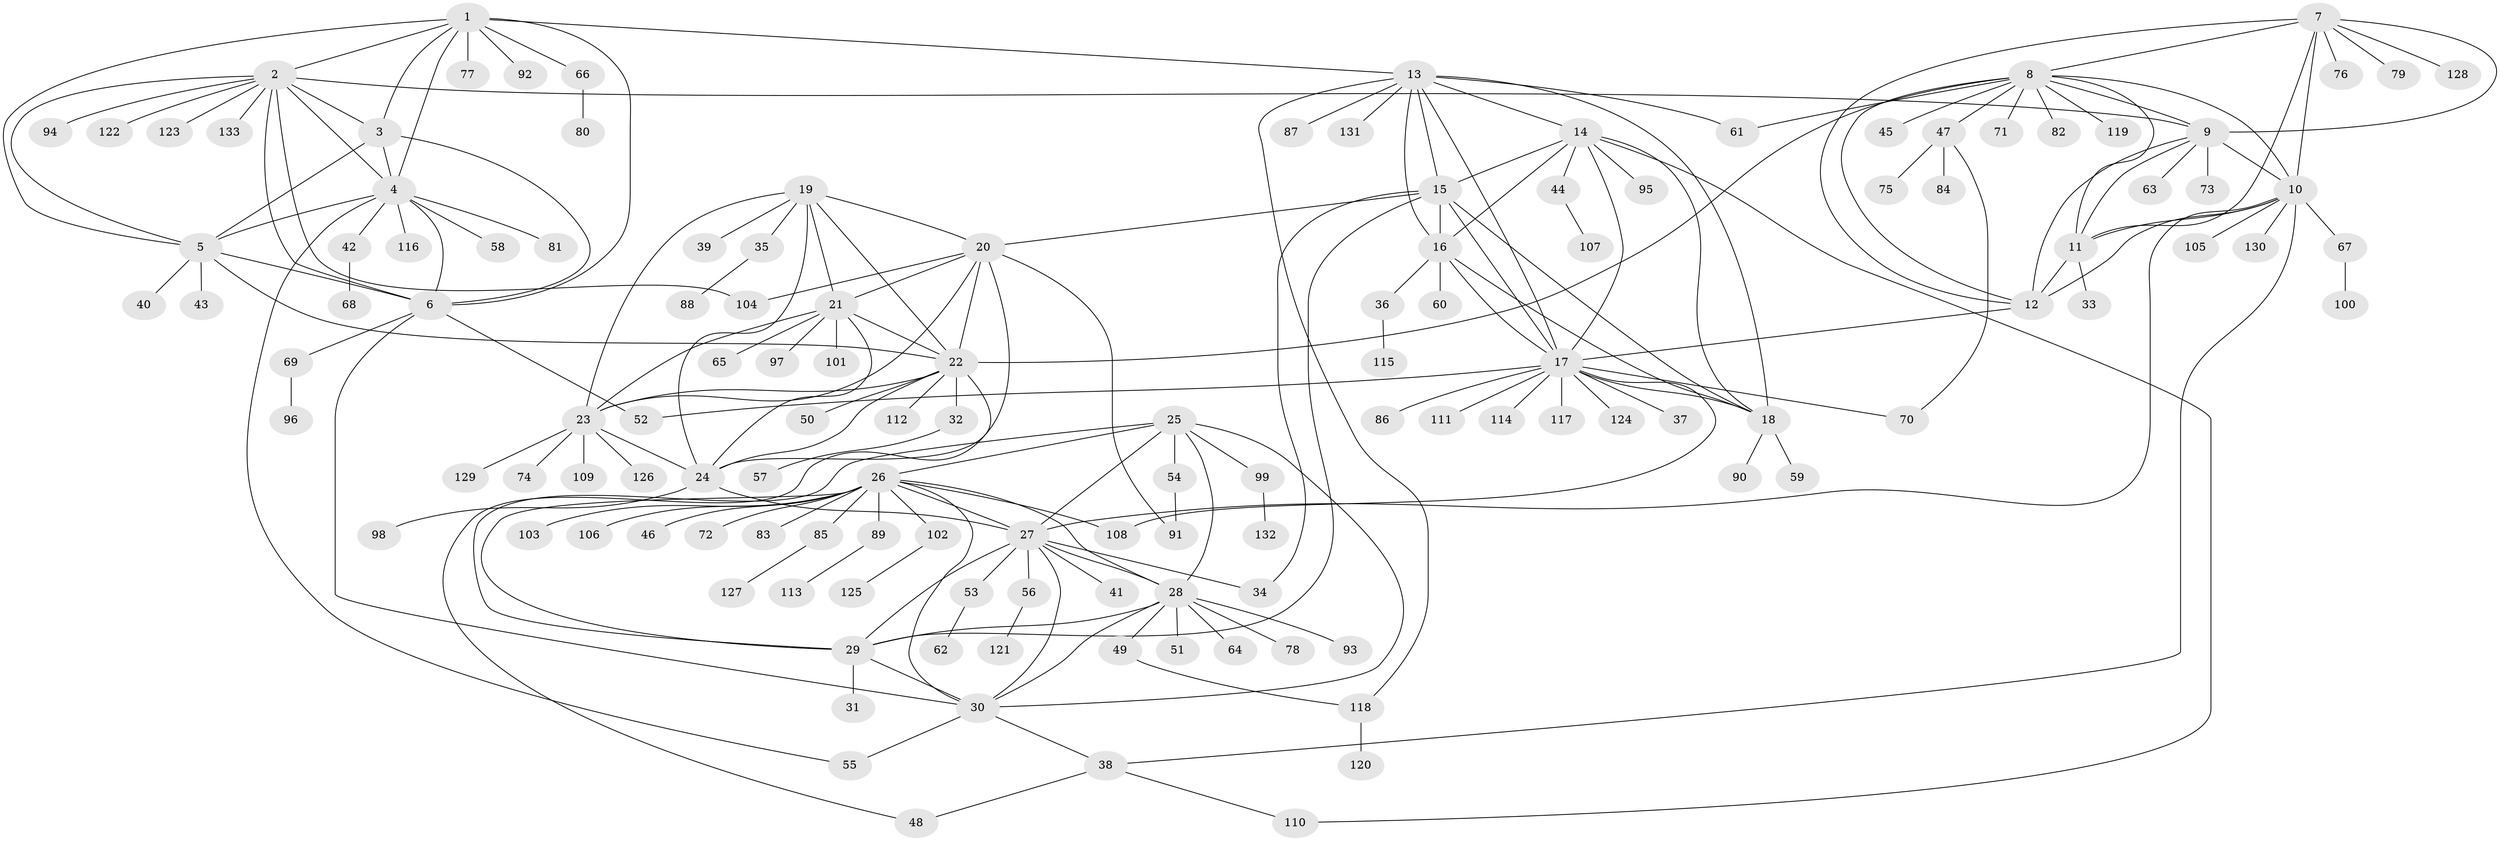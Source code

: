 // Generated by graph-tools (version 1.1) at 2025/54/03/09/25 04:54:43]
// undirected, 133 vertices, 200 edges
graph export_dot {
graph [start="1"]
  node [color=gray90,style=filled];
  1;
  2;
  3;
  4;
  5;
  6;
  7;
  8;
  9;
  10;
  11;
  12;
  13;
  14;
  15;
  16;
  17;
  18;
  19;
  20;
  21;
  22;
  23;
  24;
  25;
  26;
  27;
  28;
  29;
  30;
  31;
  32;
  33;
  34;
  35;
  36;
  37;
  38;
  39;
  40;
  41;
  42;
  43;
  44;
  45;
  46;
  47;
  48;
  49;
  50;
  51;
  52;
  53;
  54;
  55;
  56;
  57;
  58;
  59;
  60;
  61;
  62;
  63;
  64;
  65;
  66;
  67;
  68;
  69;
  70;
  71;
  72;
  73;
  74;
  75;
  76;
  77;
  78;
  79;
  80;
  81;
  82;
  83;
  84;
  85;
  86;
  87;
  88;
  89;
  90;
  91;
  92;
  93;
  94;
  95;
  96;
  97;
  98;
  99;
  100;
  101;
  102;
  103;
  104;
  105;
  106;
  107;
  108;
  109;
  110;
  111;
  112;
  113;
  114;
  115;
  116;
  117;
  118;
  119;
  120;
  121;
  122;
  123;
  124;
  125;
  126;
  127;
  128;
  129;
  130;
  131;
  132;
  133;
  1 -- 2;
  1 -- 3;
  1 -- 4;
  1 -- 5;
  1 -- 6;
  1 -- 13;
  1 -- 66;
  1 -- 77;
  1 -- 92;
  2 -- 3;
  2 -- 4;
  2 -- 5;
  2 -- 6;
  2 -- 9;
  2 -- 94;
  2 -- 104;
  2 -- 122;
  2 -- 123;
  2 -- 133;
  3 -- 4;
  3 -- 5;
  3 -- 6;
  4 -- 5;
  4 -- 6;
  4 -- 42;
  4 -- 55;
  4 -- 58;
  4 -- 81;
  4 -- 116;
  5 -- 6;
  5 -- 22;
  5 -- 40;
  5 -- 43;
  6 -- 30;
  6 -- 52;
  6 -- 69;
  7 -- 8;
  7 -- 9;
  7 -- 10;
  7 -- 11;
  7 -- 12;
  7 -- 76;
  7 -- 79;
  7 -- 128;
  8 -- 9;
  8 -- 10;
  8 -- 11;
  8 -- 12;
  8 -- 22;
  8 -- 45;
  8 -- 47;
  8 -- 61;
  8 -- 71;
  8 -- 82;
  8 -- 119;
  9 -- 10;
  9 -- 11;
  9 -- 12;
  9 -- 63;
  9 -- 73;
  10 -- 11;
  10 -- 12;
  10 -- 27;
  10 -- 38;
  10 -- 67;
  10 -- 105;
  10 -- 130;
  11 -- 12;
  11 -- 33;
  12 -- 17;
  13 -- 14;
  13 -- 15;
  13 -- 16;
  13 -- 17;
  13 -- 18;
  13 -- 61;
  13 -- 87;
  13 -- 118;
  13 -- 131;
  14 -- 15;
  14 -- 16;
  14 -- 17;
  14 -- 18;
  14 -- 44;
  14 -- 95;
  14 -- 110;
  15 -- 16;
  15 -- 17;
  15 -- 18;
  15 -- 20;
  15 -- 29;
  15 -- 34;
  16 -- 17;
  16 -- 18;
  16 -- 36;
  16 -- 60;
  17 -- 18;
  17 -- 37;
  17 -- 52;
  17 -- 70;
  17 -- 86;
  17 -- 108;
  17 -- 111;
  17 -- 114;
  17 -- 117;
  17 -- 124;
  18 -- 59;
  18 -- 90;
  19 -- 20;
  19 -- 21;
  19 -- 22;
  19 -- 23;
  19 -- 24;
  19 -- 35;
  19 -- 39;
  20 -- 21;
  20 -- 22;
  20 -- 23;
  20 -- 24;
  20 -- 91;
  20 -- 104;
  21 -- 22;
  21 -- 23;
  21 -- 24;
  21 -- 65;
  21 -- 97;
  21 -- 101;
  22 -- 23;
  22 -- 24;
  22 -- 32;
  22 -- 48;
  22 -- 50;
  22 -- 112;
  23 -- 24;
  23 -- 74;
  23 -- 109;
  23 -- 126;
  23 -- 129;
  24 -- 27;
  24 -- 98;
  25 -- 26;
  25 -- 27;
  25 -- 28;
  25 -- 29;
  25 -- 30;
  25 -- 54;
  25 -- 99;
  26 -- 27;
  26 -- 28;
  26 -- 29;
  26 -- 30;
  26 -- 46;
  26 -- 72;
  26 -- 83;
  26 -- 85;
  26 -- 89;
  26 -- 102;
  26 -- 103;
  26 -- 106;
  26 -- 108;
  27 -- 28;
  27 -- 29;
  27 -- 30;
  27 -- 34;
  27 -- 41;
  27 -- 53;
  27 -- 56;
  28 -- 29;
  28 -- 30;
  28 -- 49;
  28 -- 51;
  28 -- 64;
  28 -- 78;
  28 -- 93;
  29 -- 30;
  29 -- 31;
  30 -- 38;
  30 -- 55;
  32 -- 57;
  35 -- 88;
  36 -- 115;
  38 -- 48;
  38 -- 110;
  42 -- 68;
  44 -- 107;
  47 -- 70;
  47 -- 75;
  47 -- 84;
  49 -- 118;
  53 -- 62;
  54 -- 91;
  56 -- 121;
  66 -- 80;
  67 -- 100;
  69 -- 96;
  85 -- 127;
  89 -- 113;
  99 -- 132;
  102 -- 125;
  118 -- 120;
}

